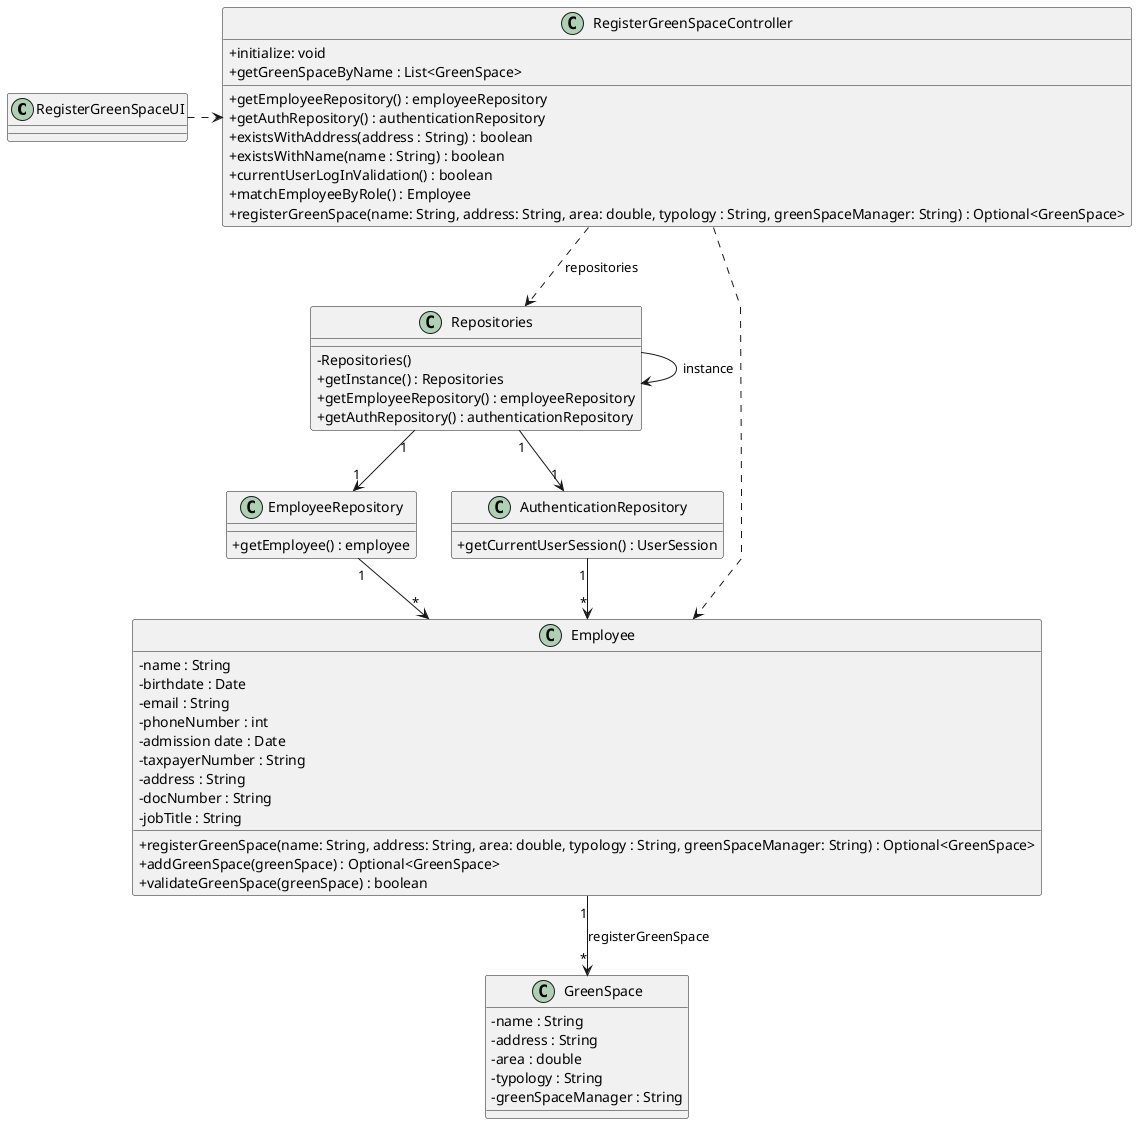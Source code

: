 @startuml
'skinparam monochrome true
skinparam packageStyle rectangle
skinparam shadowing false
skinparam linetype polyline
'skinparam linetype orto

skinparam classAttributeIconSize 0

'left to right direction

class RegisterGreenSpaceUI {

}

class RegisterGreenSpaceController {
    + initialize: void
    + getEmployeeRepository() : employeeRepository
    + getAuthRepository() : authenticationRepository
    + getGreenSpaceByName : List<GreenSpace>
    + existsWithAddress(address : String) : boolean
    + existsWithName(name : String) : boolean
    + currentUserLogInValidation() : boolean
    + matchEmployeeByRole() : Employee
    + registerGreenSpace(name: String, address: String, area: double, typology : String, greenSpaceManager: String) : Optional<GreenSpace>

}

class Repositories {
     - Repositories()
     + getInstance() : Repositories
     + getEmployeeRepository() : employeeRepository
     + getAuthRepository() : authenticationRepository

}

class Employee {
    -name : String
    -birthdate : Date
    -email : String
    -phoneNumber : int
    -admission date : Date
    -taxpayerNumber : String
    -address : String
    -docNumber : String
    -jobTitle : String
    +registerGreenSpace(name: String, address: String, area: double, typology : String, greenSpaceManager: String) : Optional<GreenSpace>
    +addGreenSpace(greenSpace) : Optional<GreenSpace>
    +validateGreenSpace(greenSpace) : boolean

}

class EmployeeRepository {
    +getEmployee() : employee
}

class AuthenticationRepository {
    +getCurrentUserSession() : UserSession
}

class GreenSpace {
        -name : String
        -address : String
        -area : double
        -typology : String
        - greenSpaceManager : String
}





RegisterGreenSpaceController ..> Repositories: repositories
RegisterGreenSpaceController ..> Employee
RegisterGreenSpaceUI .> RegisterGreenSpaceController
Repositories -> Repositories : instance
EmployeeRepository "1" --> "*" Employee
AuthenticationRepository "1" --> "*" Employee
Employee "1" --> "*" GreenSpace : registerGreenSpace
Repositories "1" --> "1" EmployeeRepository
Repositories "1" --> "1" AuthenticationRepository




@enduml